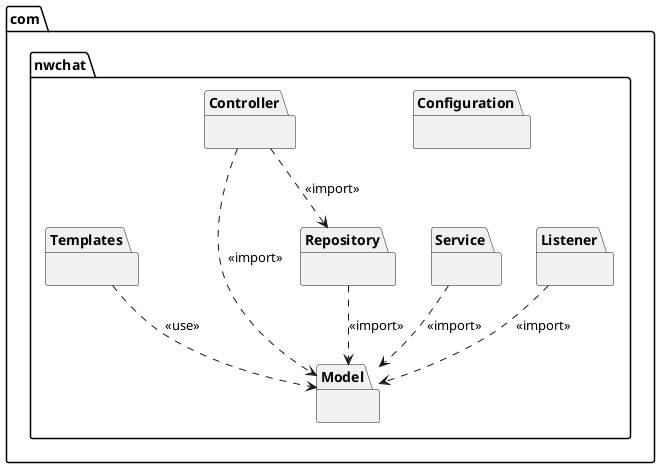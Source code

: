 @startuml
package com.nwchat{
    namespace Configuration{
    }
    namespace Listener{
    }
    namespace Model{
    }

    namespace Repository{
    }

    namespace Service{
    }

    namespace Controller{
    }
    namespace Templates{
    }
    Listener ..> Model:<<import>>
    Service ..> Model:<<import>>
    Controller ..> Model:<<import>>
    Repository ..> Model:<<import>>
    Templates ..> Model:<<use>>
    Controller ..> Repository:<<import>>
}








@enduml